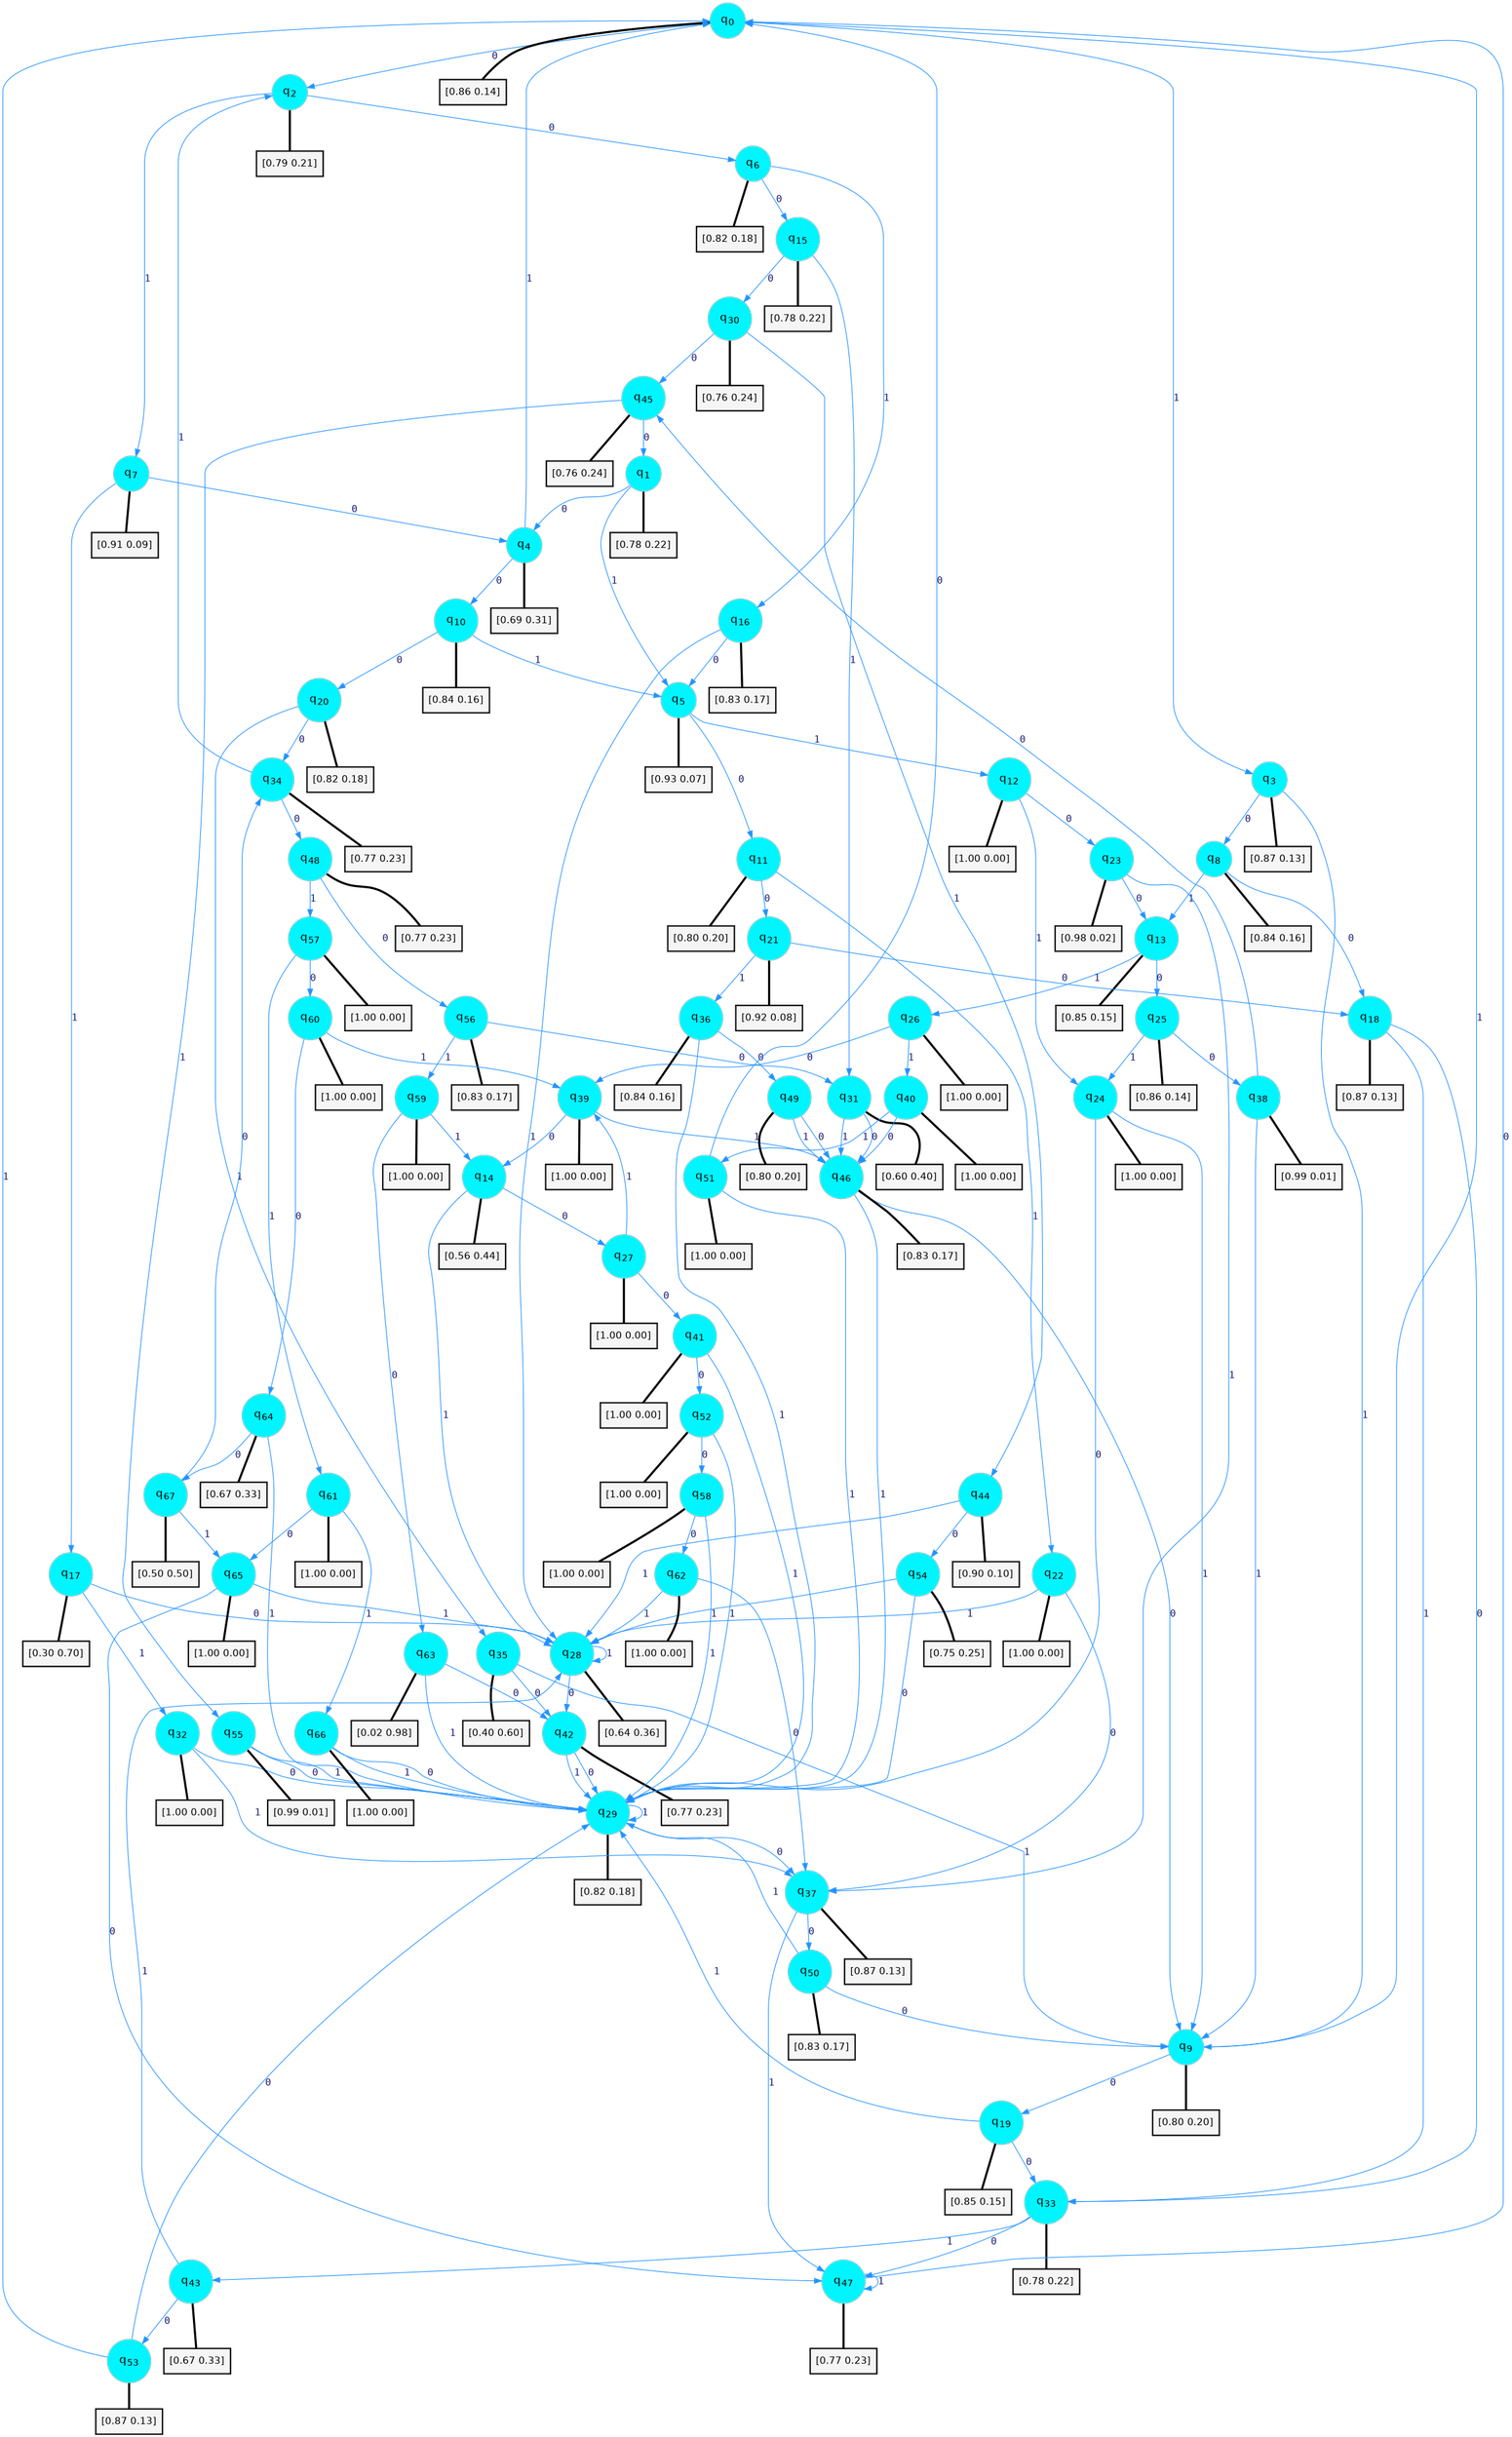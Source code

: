 digraph G {
graph [
bgcolor=transparent, dpi=300, rankdir=TD, size="40,25"];
node [
color=gray, fillcolor=turquoise1, fontcolor=black, fontname=Helvetica, fontsize=16, fontweight=bold, shape=circle, style=filled];
edge [
arrowsize=1, color=dodgerblue1, fontcolor=midnightblue, fontname=courier, fontweight=bold, penwidth=1, style=solid, weight=20];
0[label=<q<SUB>0</SUB>>];
1[label=<q<SUB>1</SUB>>];
2[label=<q<SUB>2</SUB>>];
3[label=<q<SUB>3</SUB>>];
4[label=<q<SUB>4</SUB>>];
5[label=<q<SUB>5</SUB>>];
6[label=<q<SUB>6</SUB>>];
7[label=<q<SUB>7</SUB>>];
8[label=<q<SUB>8</SUB>>];
9[label=<q<SUB>9</SUB>>];
10[label=<q<SUB>10</SUB>>];
11[label=<q<SUB>11</SUB>>];
12[label=<q<SUB>12</SUB>>];
13[label=<q<SUB>13</SUB>>];
14[label=<q<SUB>14</SUB>>];
15[label=<q<SUB>15</SUB>>];
16[label=<q<SUB>16</SUB>>];
17[label=<q<SUB>17</SUB>>];
18[label=<q<SUB>18</SUB>>];
19[label=<q<SUB>19</SUB>>];
20[label=<q<SUB>20</SUB>>];
21[label=<q<SUB>21</SUB>>];
22[label=<q<SUB>22</SUB>>];
23[label=<q<SUB>23</SUB>>];
24[label=<q<SUB>24</SUB>>];
25[label=<q<SUB>25</SUB>>];
26[label=<q<SUB>26</SUB>>];
27[label=<q<SUB>27</SUB>>];
28[label=<q<SUB>28</SUB>>];
29[label=<q<SUB>29</SUB>>];
30[label=<q<SUB>30</SUB>>];
31[label=<q<SUB>31</SUB>>];
32[label=<q<SUB>32</SUB>>];
33[label=<q<SUB>33</SUB>>];
34[label=<q<SUB>34</SUB>>];
35[label=<q<SUB>35</SUB>>];
36[label=<q<SUB>36</SUB>>];
37[label=<q<SUB>37</SUB>>];
38[label=<q<SUB>38</SUB>>];
39[label=<q<SUB>39</SUB>>];
40[label=<q<SUB>40</SUB>>];
41[label=<q<SUB>41</SUB>>];
42[label=<q<SUB>42</SUB>>];
43[label=<q<SUB>43</SUB>>];
44[label=<q<SUB>44</SUB>>];
45[label=<q<SUB>45</SUB>>];
46[label=<q<SUB>46</SUB>>];
47[label=<q<SUB>47</SUB>>];
48[label=<q<SUB>48</SUB>>];
49[label=<q<SUB>49</SUB>>];
50[label=<q<SUB>50</SUB>>];
51[label=<q<SUB>51</SUB>>];
52[label=<q<SUB>52</SUB>>];
53[label=<q<SUB>53</SUB>>];
54[label=<q<SUB>54</SUB>>];
55[label=<q<SUB>55</SUB>>];
56[label=<q<SUB>56</SUB>>];
57[label=<q<SUB>57</SUB>>];
58[label=<q<SUB>58</SUB>>];
59[label=<q<SUB>59</SUB>>];
60[label=<q<SUB>60</SUB>>];
61[label=<q<SUB>61</SUB>>];
62[label=<q<SUB>62</SUB>>];
63[label=<q<SUB>63</SUB>>];
64[label=<q<SUB>64</SUB>>];
65[label=<q<SUB>65</SUB>>];
66[label=<q<SUB>66</SUB>>];
67[label=<q<SUB>67</SUB>>];
68[label="[0.86 0.14]", shape=box,fontcolor=black, fontname=Helvetica, fontsize=14, penwidth=2, fillcolor=whitesmoke,color=black];
69[label="[0.78 0.22]", shape=box,fontcolor=black, fontname=Helvetica, fontsize=14, penwidth=2, fillcolor=whitesmoke,color=black];
70[label="[0.79 0.21]", shape=box,fontcolor=black, fontname=Helvetica, fontsize=14, penwidth=2, fillcolor=whitesmoke,color=black];
71[label="[0.87 0.13]", shape=box,fontcolor=black, fontname=Helvetica, fontsize=14, penwidth=2, fillcolor=whitesmoke,color=black];
72[label="[0.69 0.31]", shape=box,fontcolor=black, fontname=Helvetica, fontsize=14, penwidth=2, fillcolor=whitesmoke,color=black];
73[label="[0.93 0.07]", shape=box,fontcolor=black, fontname=Helvetica, fontsize=14, penwidth=2, fillcolor=whitesmoke,color=black];
74[label="[0.82 0.18]", shape=box,fontcolor=black, fontname=Helvetica, fontsize=14, penwidth=2, fillcolor=whitesmoke,color=black];
75[label="[0.91 0.09]", shape=box,fontcolor=black, fontname=Helvetica, fontsize=14, penwidth=2, fillcolor=whitesmoke,color=black];
76[label="[0.84 0.16]", shape=box,fontcolor=black, fontname=Helvetica, fontsize=14, penwidth=2, fillcolor=whitesmoke,color=black];
77[label="[0.80 0.20]", shape=box,fontcolor=black, fontname=Helvetica, fontsize=14, penwidth=2, fillcolor=whitesmoke,color=black];
78[label="[0.84 0.16]", shape=box,fontcolor=black, fontname=Helvetica, fontsize=14, penwidth=2, fillcolor=whitesmoke,color=black];
79[label="[0.80 0.20]", shape=box,fontcolor=black, fontname=Helvetica, fontsize=14, penwidth=2, fillcolor=whitesmoke,color=black];
80[label="[1.00 0.00]", shape=box,fontcolor=black, fontname=Helvetica, fontsize=14, penwidth=2, fillcolor=whitesmoke,color=black];
81[label="[0.85 0.15]", shape=box,fontcolor=black, fontname=Helvetica, fontsize=14, penwidth=2, fillcolor=whitesmoke,color=black];
82[label="[0.56 0.44]", shape=box,fontcolor=black, fontname=Helvetica, fontsize=14, penwidth=2, fillcolor=whitesmoke,color=black];
83[label="[0.78 0.22]", shape=box,fontcolor=black, fontname=Helvetica, fontsize=14, penwidth=2, fillcolor=whitesmoke,color=black];
84[label="[0.83 0.17]", shape=box,fontcolor=black, fontname=Helvetica, fontsize=14, penwidth=2, fillcolor=whitesmoke,color=black];
85[label="[0.30 0.70]", shape=box,fontcolor=black, fontname=Helvetica, fontsize=14, penwidth=2, fillcolor=whitesmoke,color=black];
86[label="[0.87 0.13]", shape=box,fontcolor=black, fontname=Helvetica, fontsize=14, penwidth=2, fillcolor=whitesmoke,color=black];
87[label="[0.85 0.15]", shape=box,fontcolor=black, fontname=Helvetica, fontsize=14, penwidth=2, fillcolor=whitesmoke,color=black];
88[label="[0.82 0.18]", shape=box,fontcolor=black, fontname=Helvetica, fontsize=14, penwidth=2, fillcolor=whitesmoke,color=black];
89[label="[0.92 0.08]", shape=box,fontcolor=black, fontname=Helvetica, fontsize=14, penwidth=2, fillcolor=whitesmoke,color=black];
90[label="[1.00 0.00]", shape=box,fontcolor=black, fontname=Helvetica, fontsize=14, penwidth=2, fillcolor=whitesmoke,color=black];
91[label="[0.98 0.02]", shape=box,fontcolor=black, fontname=Helvetica, fontsize=14, penwidth=2, fillcolor=whitesmoke,color=black];
92[label="[1.00 0.00]", shape=box,fontcolor=black, fontname=Helvetica, fontsize=14, penwidth=2, fillcolor=whitesmoke,color=black];
93[label="[0.86 0.14]", shape=box,fontcolor=black, fontname=Helvetica, fontsize=14, penwidth=2, fillcolor=whitesmoke,color=black];
94[label="[1.00 0.00]", shape=box,fontcolor=black, fontname=Helvetica, fontsize=14, penwidth=2, fillcolor=whitesmoke,color=black];
95[label="[1.00 0.00]", shape=box,fontcolor=black, fontname=Helvetica, fontsize=14, penwidth=2, fillcolor=whitesmoke,color=black];
96[label="[0.64 0.36]", shape=box,fontcolor=black, fontname=Helvetica, fontsize=14, penwidth=2, fillcolor=whitesmoke,color=black];
97[label="[0.82 0.18]", shape=box,fontcolor=black, fontname=Helvetica, fontsize=14, penwidth=2, fillcolor=whitesmoke,color=black];
98[label="[0.76 0.24]", shape=box,fontcolor=black, fontname=Helvetica, fontsize=14, penwidth=2, fillcolor=whitesmoke,color=black];
99[label="[0.60 0.40]", shape=box,fontcolor=black, fontname=Helvetica, fontsize=14, penwidth=2, fillcolor=whitesmoke,color=black];
100[label="[1.00 0.00]", shape=box,fontcolor=black, fontname=Helvetica, fontsize=14, penwidth=2, fillcolor=whitesmoke,color=black];
101[label="[0.78 0.22]", shape=box,fontcolor=black, fontname=Helvetica, fontsize=14, penwidth=2, fillcolor=whitesmoke,color=black];
102[label="[0.77 0.23]", shape=box,fontcolor=black, fontname=Helvetica, fontsize=14, penwidth=2, fillcolor=whitesmoke,color=black];
103[label="[0.40 0.60]", shape=box,fontcolor=black, fontname=Helvetica, fontsize=14, penwidth=2, fillcolor=whitesmoke,color=black];
104[label="[0.84 0.16]", shape=box,fontcolor=black, fontname=Helvetica, fontsize=14, penwidth=2, fillcolor=whitesmoke,color=black];
105[label="[0.87 0.13]", shape=box,fontcolor=black, fontname=Helvetica, fontsize=14, penwidth=2, fillcolor=whitesmoke,color=black];
106[label="[0.99 0.01]", shape=box,fontcolor=black, fontname=Helvetica, fontsize=14, penwidth=2, fillcolor=whitesmoke,color=black];
107[label="[1.00 0.00]", shape=box,fontcolor=black, fontname=Helvetica, fontsize=14, penwidth=2, fillcolor=whitesmoke,color=black];
108[label="[1.00 0.00]", shape=box,fontcolor=black, fontname=Helvetica, fontsize=14, penwidth=2, fillcolor=whitesmoke,color=black];
109[label="[1.00 0.00]", shape=box,fontcolor=black, fontname=Helvetica, fontsize=14, penwidth=2, fillcolor=whitesmoke,color=black];
110[label="[0.77 0.23]", shape=box,fontcolor=black, fontname=Helvetica, fontsize=14, penwidth=2, fillcolor=whitesmoke,color=black];
111[label="[0.67 0.33]", shape=box,fontcolor=black, fontname=Helvetica, fontsize=14, penwidth=2, fillcolor=whitesmoke,color=black];
112[label="[0.90 0.10]", shape=box,fontcolor=black, fontname=Helvetica, fontsize=14, penwidth=2, fillcolor=whitesmoke,color=black];
113[label="[0.76 0.24]", shape=box,fontcolor=black, fontname=Helvetica, fontsize=14, penwidth=2, fillcolor=whitesmoke,color=black];
114[label="[0.83 0.17]", shape=box,fontcolor=black, fontname=Helvetica, fontsize=14, penwidth=2, fillcolor=whitesmoke,color=black];
115[label="[0.77 0.23]", shape=box,fontcolor=black, fontname=Helvetica, fontsize=14, penwidth=2, fillcolor=whitesmoke,color=black];
116[label="[0.77 0.23]", shape=box,fontcolor=black, fontname=Helvetica, fontsize=14, penwidth=2, fillcolor=whitesmoke,color=black];
117[label="[0.80 0.20]", shape=box,fontcolor=black, fontname=Helvetica, fontsize=14, penwidth=2, fillcolor=whitesmoke,color=black];
118[label="[0.83 0.17]", shape=box,fontcolor=black, fontname=Helvetica, fontsize=14, penwidth=2, fillcolor=whitesmoke,color=black];
119[label="[1.00 0.00]", shape=box,fontcolor=black, fontname=Helvetica, fontsize=14, penwidth=2, fillcolor=whitesmoke,color=black];
120[label="[1.00 0.00]", shape=box,fontcolor=black, fontname=Helvetica, fontsize=14, penwidth=2, fillcolor=whitesmoke,color=black];
121[label="[0.87 0.13]", shape=box,fontcolor=black, fontname=Helvetica, fontsize=14, penwidth=2, fillcolor=whitesmoke,color=black];
122[label="[0.75 0.25]", shape=box,fontcolor=black, fontname=Helvetica, fontsize=14, penwidth=2, fillcolor=whitesmoke,color=black];
123[label="[0.99 0.01]", shape=box,fontcolor=black, fontname=Helvetica, fontsize=14, penwidth=2, fillcolor=whitesmoke,color=black];
124[label="[0.83 0.17]", shape=box,fontcolor=black, fontname=Helvetica, fontsize=14, penwidth=2, fillcolor=whitesmoke,color=black];
125[label="[1.00 0.00]", shape=box,fontcolor=black, fontname=Helvetica, fontsize=14, penwidth=2, fillcolor=whitesmoke,color=black];
126[label="[1.00 0.00]", shape=box,fontcolor=black, fontname=Helvetica, fontsize=14, penwidth=2, fillcolor=whitesmoke,color=black];
127[label="[1.00 0.00]", shape=box,fontcolor=black, fontname=Helvetica, fontsize=14, penwidth=2, fillcolor=whitesmoke,color=black];
128[label="[1.00 0.00]", shape=box,fontcolor=black, fontname=Helvetica, fontsize=14, penwidth=2, fillcolor=whitesmoke,color=black];
129[label="[1.00 0.00]", shape=box,fontcolor=black, fontname=Helvetica, fontsize=14, penwidth=2, fillcolor=whitesmoke,color=black];
130[label="[1.00 0.00]", shape=box,fontcolor=black, fontname=Helvetica, fontsize=14, penwidth=2, fillcolor=whitesmoke,color=black];
131[label="[0.02 0.98]", shape=box,fontcolor=black, fontname=Helvetica, fontsize=14, penwidth=2, fillcolor=whitesmoke,color=black];
132[label="[0.67 0.33]", shape=box,fontcolor=black, fontname=Helvetica, fontsize=14, penwidth=2, fillcolor=whitesmoke,color=black];
133[label="[1.00 0.00]", shape=box,fontcolor=black, fontname=Helvetica, fontsize=14, penwidth=2, fillcolor=whitesmoke,color=black];
134[label="[1.00 0.00]", shape=box,fontcolor=black, fontname=Helvetica, fontsize=14, penwidth=2, fillcolor=whitesmoke,color=black];
135[label="[0.50 0.50]", shape=box,fontcolor=black, fontname=Helvetica, fontsize=14, penwidth=2, fillcolor=whitesmoke,color=black];
0->2 [label=0];
0->3 [label=1];
0->68 [arrowhead=none, penwidth=3,color=black];
1->4 [label=0];
1->5 [label=1];
1->69 [arrowhead=none, penwidth=3,color=black];
2->6 [label=0];
2->7 [label=1];
2->70 [arrowhead=none, penwidth=3,color=black];
3->8 [label=0];
3->9 [label=1];
3->71 [arrowhead=none, penwidth=3,color=black];
4->10 [label=0];
4->0 [label=1];
4->72 [arrowhead=none, penwidth=3,color=black];
5->11 [label=0];
5->12 [label=1];
5->73 [arrowhead=none, penwidth=3,color=black];
6->15 [label=0];
6->16 [label=1];
6->74 [arrowhead=none, penwidth=3,color=black];
7->4 [label=0];
7->17 [label=1];
7->75 [arrowhead=none, penwidth=3,color=black];
8->18 [label=0];
8->13 [label=1];
8->76 [arrowhead=none, penwidth=3,color=black];
9->19 [label=0];
9->0 [label=1];
9->77 [arrowhead=none, penwidth=3,color=black];
10->20 [label=0];
10->5 [label=1];
10->78 [arrowhead=none, penwidth=3,color=black];
11->21 [label=0];
11->22 [label=1];
11->79 [arrowhead=none, penwidth=3,color=black];
12->23 [label=0];
12->24 [label=1];
12->80 [arrowhead=none, penwidth=3,color=black];
13->25 [label=0];
13->26 [label=1];
13->81 [arrowhead=none, penwidth=3,color=black];
14->27 [label=0];
14->28 [label=1];
14->82 [arrowhead=none, penwidth=3,color=black];
15->30 [label=0];
15->31 [label=1];
15->83 [arrowhead=none, penwidth=3,color=black];
16->5 [label=0];
16->28 [label=1];
16->84 [arrowhead=none, penwidth=3,color=black];
17->28 [label=0];
17->32 [label=1];
17->85 [arrowhead=none, penwidth=3,color=black];
18->33 [label=0];
18->33 [label=1];
18->86 [arrowhead=none, penwidth=3,color=black];
19->33 [label=0];
19->29 [label=1];
19->87 [arrowhead=none, penwidth=3,color=black];
20->34 [label=0];
20->35 [label=1];
20->88 [arrowhead=none, penwidth=3,color=black];
21->18 [label=0];
21->36 [label=1];
21->89 [arrowhead=none, penwidth=3,color=black];
22->37 [label=0];
22->28 [label=1];
22->90 [arrowhead=none, penwidth=3,color=black];
23->13 [label=0];
23->37 [label=1];
23->91 [arrowhead=none, penwidth=3,color=black];
24->29 [label=0];
24->9 [label=1];
24->92 [arrowhead=none, penwidth=3,color=black];
25->38 [label=0];
25->24 [label=1];
25->93 [arrowhead=none, penwidth=3,color=black];
26->39 [label=0];
26->40 [label=1];
26->94 [arrowhead=none, penwidth=3,color=black];
27->41 [label=0];
27->39 [label=1];
27->95 [arrowhead=none, penwidth=3,color=black];
28->42 [label=0];
28->28 [label=1];
28->96 [arrowhead=none, penwidth=3,color=black];
29->37 [label=0];
29->29 [label=1];
29->97 [arrowhead=none, penwidth=3,color=black];
30->45 [label=0];
30->44 [label=1];
30->98 [arrowhead=none, penwidth=3,color=black];
31->46 [label=0];
31->46 [label=1];
31->99 [arrowhead=none, penwidth=3,color=black];
32->29 [label=0];
32->37 [label=1];
32->100 [arrowhead=none, penwidth=3,color=black];
33->47 [label=0];
33->43 [label=1];
33->101 [arrowhead=none, penwidth=3,color=black];
34->48 [label=0];
34->2 [label=1];
34->102 [arrowhead=none, penwidth=3,color=black];
35->42 [label=0];
35->9 [label=1];
35->103 [arrowhead=none, penwidth=3,color=black];
36->49 [label=0];
36->29 [label=1];
36->104 [arrowhead=none, penwidth=3,color=black];
37->50 [label=0];
37->47 [label=1];
37->105 [arrowhead=none, penwidth=3,color=black];
38->45 [label=0];
38->9 [label=1];
38->106 [arrowhead=none, penwidth=3,color=black];
39->14 [label=0];
39->46 [label=1];
39->107 [arrowhead=none, penwidth=3,color=black];
40->46 [label=0];
40->51 [label=1];
40->108 [arrowhead=none, penwidth=3,color=black];
41->52 [label=0];
41->29 [label=1];
41->109 [arrowhead=none, penwidth=3,color=black];
42->29 [label=0];
42->29 [label=1];
42->110 [arrowhead=none, penwidth=3,color=black];
43->53 [label=0];
43->28 [label=1];
43->111 [arrowhead=none, penwidth=3,color=black];
44->54 [label=0];
44->28 [label=1];
44->112 [arrowhead=none, penwidth=3,color=black];
45->1 [label=0];
45->55 [label=1];
45->113 [arrowhead=none, penwidth=3,color=black];
46->9 [label=0];
46->29 [label=1];
46->114 [arrowhead=none, penwidth=3,color=black];
47->0 [label=0];
47->47 [label=1];
47->115 [arrowhead=none, penwidth=3,color=black];
48->56 [label=0];
48->57 [label=1];
48->116 [arrowhead=none, penwidth=3,color=black];
49->46 [label=0];
49->46 [label=1];
49->117 [arrowhead=none, penwidth=3,color=black];
50->9 [label=0];
50->29 [label=1];
50->118 [arrowhead=none, penwidth=3,color=black];
51->0 [label=0];
51->29 [label=1];
51->119 [arrowhead=none, penwidth=3,color=black];
52->58 [label=0];
52->29 [label=1];
52->120 [arrowhead=none, penwidth=3,color=black];
53->29 [label=0];
53->0 [label=1];
53->121 [arrowhead=none, penwidth=3,color=black];
54->29 [label=0];
54->28 [label=1];
54->122 [arrowhead=none, penwidth=3,color=black];
55->29 [label=0];
55->29 [label=1];
55->123 [arrowhead=none, penwidth=3,color=black];
56->31 [label=0];
56->59 [label=1];
56->124 [arrowhead=none, penwidth=3,color=black];
57->60 [label=0];
57->61 [label=1];
57->125 [arrowhead=none, penwidth=3,color=black];
58->62 [label=0];
58->29 [label=1];
58->126 [arrowhead=none, penwidth=3,color=black];
59->63 [label=0];
59->14 [label=1];
59->127 [arrowhead=none, penwidth=3,color=black];
60->64 [label=0];
60->39 [label=1];
60->128 [arrowhead=none, penwidth=3,color=black];
61->65 [label=0];
61->66 [label=1];
61->129 [arrowhead=none, penwidth=3,color=black];
62->37 [label=0];
62->28 [label=1];
62->130 [arrowhead=none, penwidth=3,color=black];
63->42 [label=0];
63->29 [label=1];
63->131 [arrowhead=none, penwidth=3,color=black];
64->67 [label=0];
64->29 [label=1];
64->132 [arrowhead=none, penwidth=3,color=black];
65->47 [label=0];
65->28 [label=1];
65->133 [arrowhead=none, penwidth=3,color=black];
66->29 [label=0];
66->29 [label=1];
66->134 [arrowhead=none, penwidth=3,color=black];
67->34 [label=0];
67->65 [label=1];
67->135 [arrowhead=none, penwidth=3,color=black];
}
